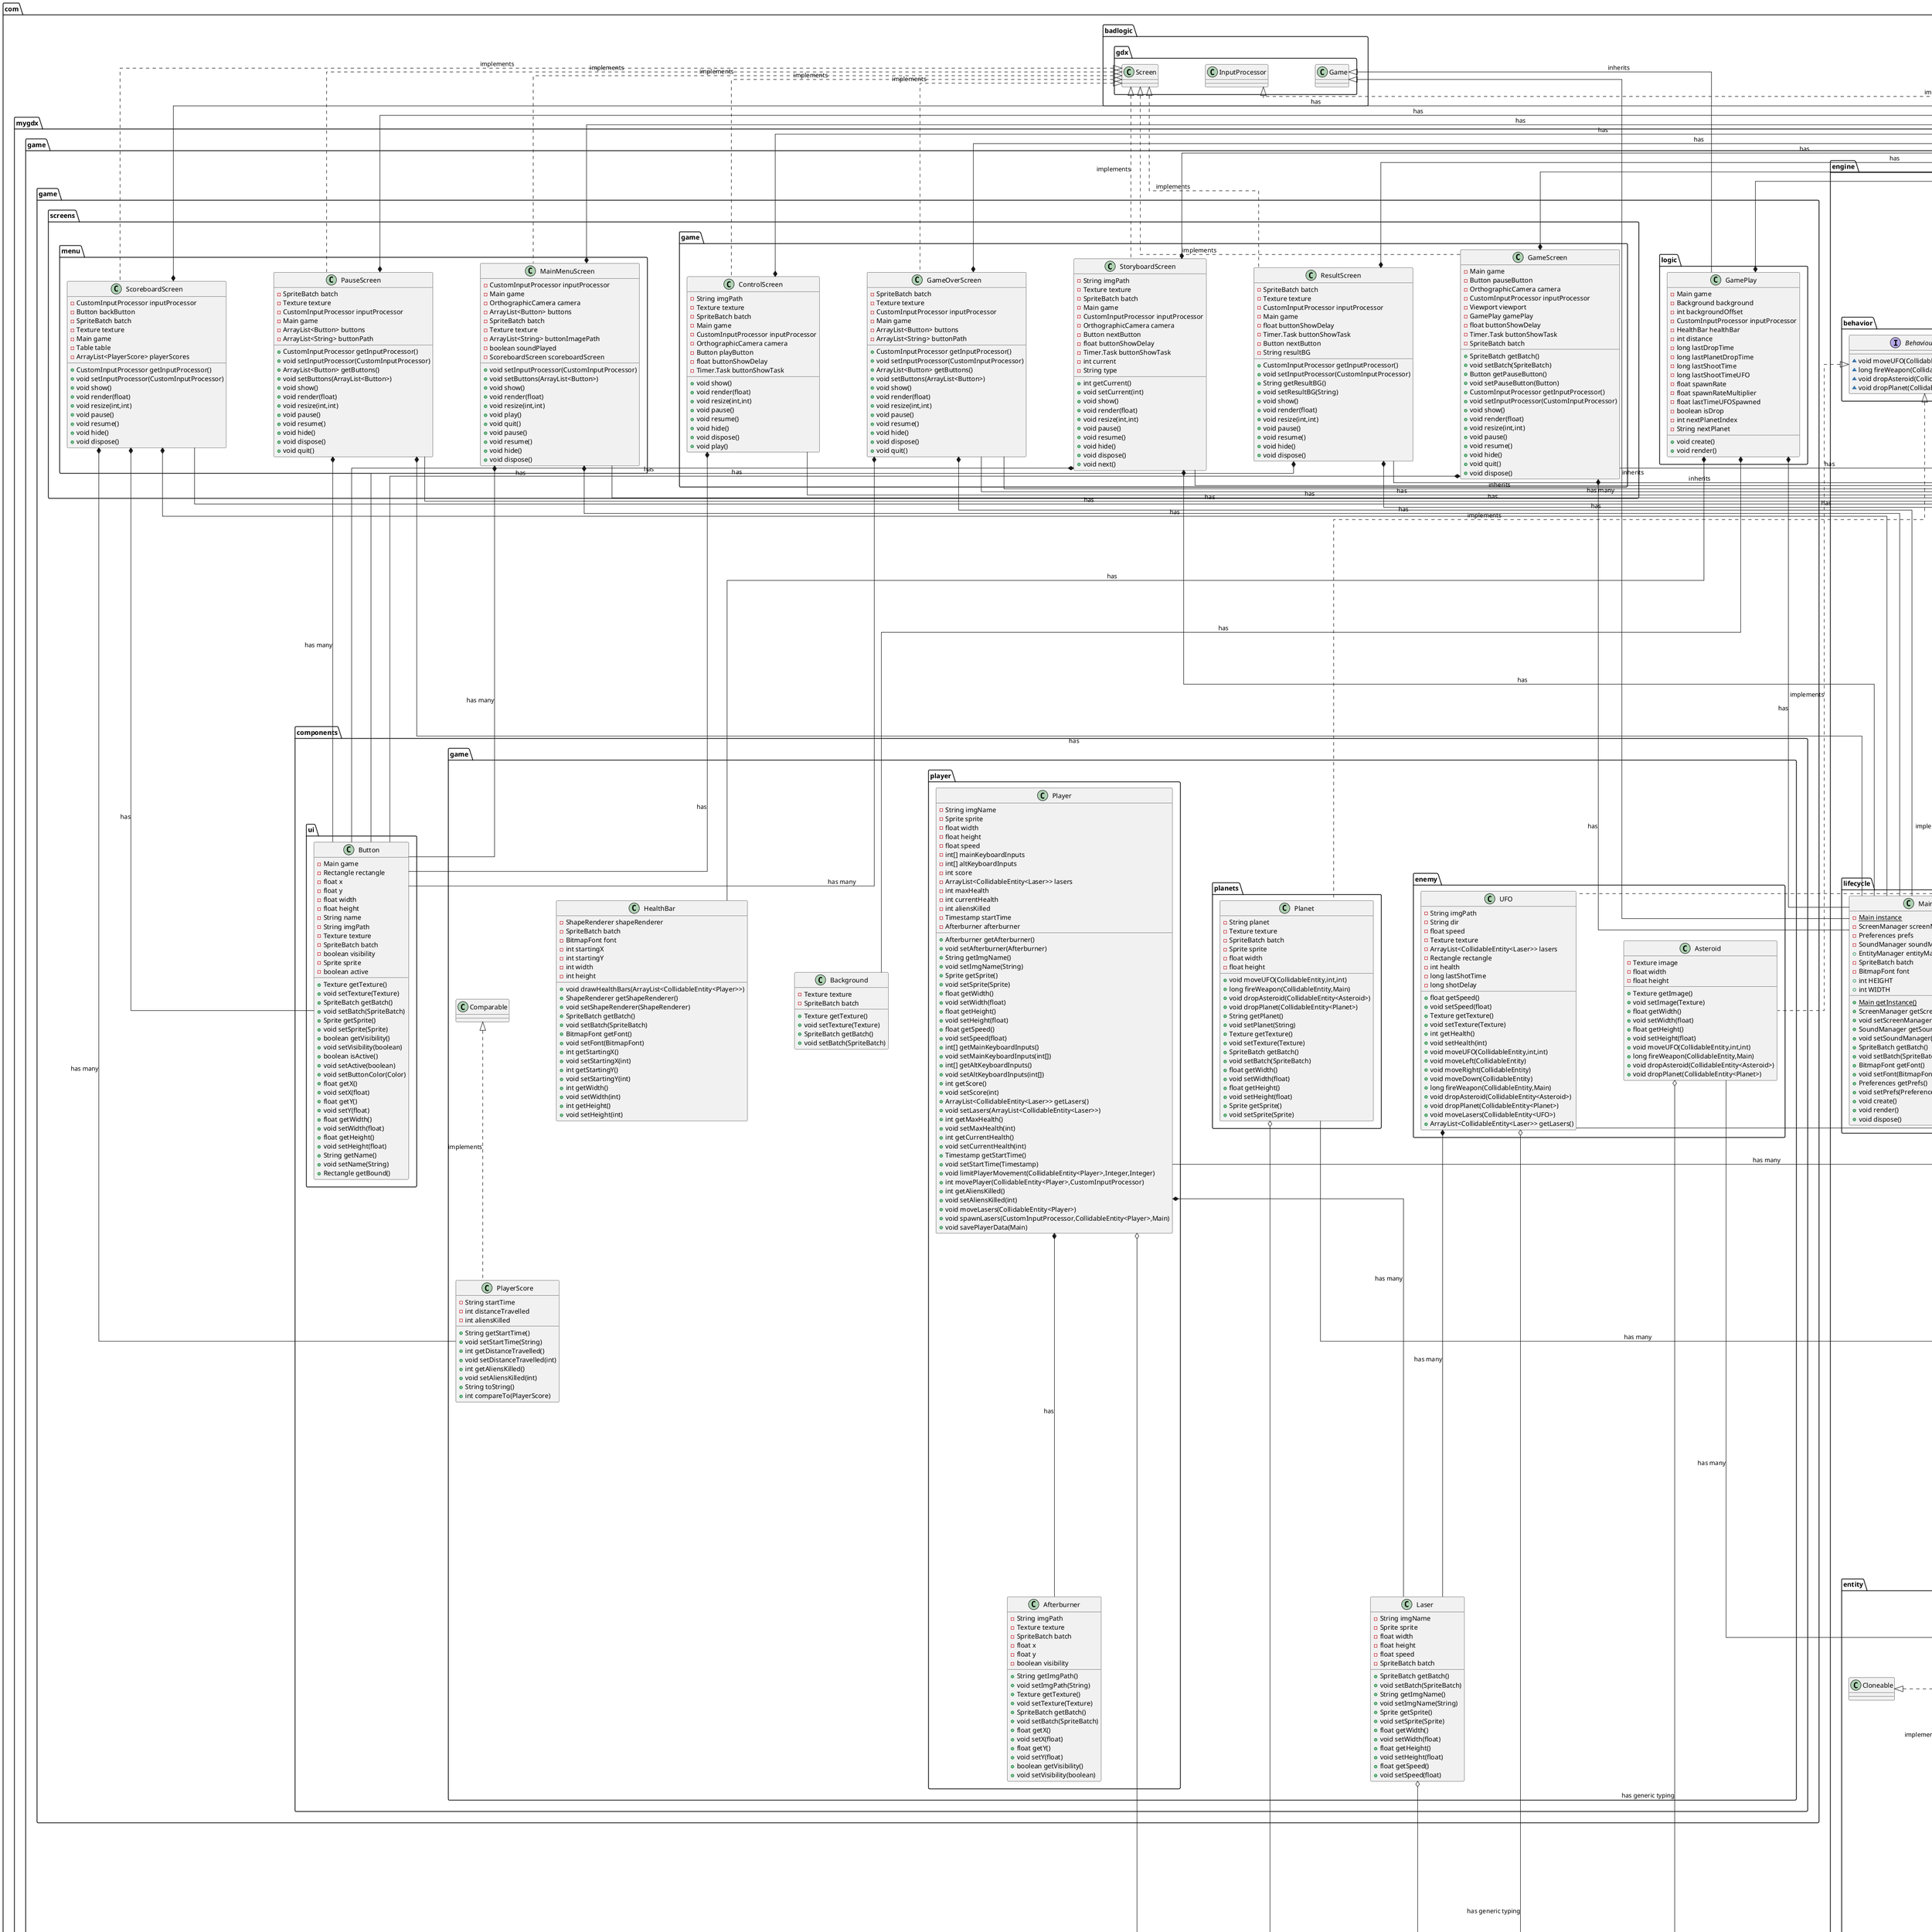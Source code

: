 @startuml

skinparam linetype polyline
skinparam linetype ortho

skinparam nodesep 100
skinparam ranksep 100

class com.mygdx.game.game.logic.GamePlay {
- Main game
- Background background
- int backgroundOffset
- CustomInputProcessor inputProcessor
- HealthBar healthBar
- int distance
- long lastDropTime
- long lastPlanetDropTime
- long lastShootTime
- long lastShootTimeUFO
- float spawnRate
- float spawnRateMultiplier
- float lastTimeUFOSpawned
- boolean isDrop
- int nextPlanetIndex
- String nextPlanet
+ void create()
+ void render()
}
class com.mygdx.game.engine.collision.CollidableEntity {
- float prevX
- float prevY
- float width
- float height
- Rectangle rectangle
+ float getWidth()
+ void setWidth(float)
+ float getHeight()
+ void setHeight(float)
+ Rectangle getRectangle()
+ void setRectangle(Rectangle)
+ float getPrevX()
+ void setPrevX(float)
+ float getPrevY()
+ void setPrevY(float)
+ boolean checkCollision(CollidableEntity,CollidableEntity)
}
abstract class com.mygdx.game.engine.entity.Entity {
- float x
- float y
- T object
+ float getX()
+ void setX(float)
+ float getY()
+ void setY(float)
+ T getObject()
+ void setObject(T)
# Object clone()
+ boolean equals(Object)
+ int hashCode()
}
class com.mygdx.game.game.components.game.planets.Planet {
- String planet
- Texture texture
- SpriteBatch batch
- Sprite sprite
- float width
- float height
+ void moveUFO(CollidableEntity,int,int)
+ long fireWeapon(CollidableEntity,Main)
+ void dropAsteroid(CollidableEntity<Asteroid>)
+ void dropPlanet(CollidableEntity<Planet>)
+ String getPlanet()
+ void setPlanet(String)
+ Texture getTexture()
+ void setTexture(Texture)
+ SpriteBatch getBatch()
+ void setBatch(SpriteBatch)
+ float getWidth()
+ void setWidth(float)
+ float getHeight()
+ void setHeight(float)
+ Sprite getSprite()
+ void setSprite(Sprite)
}
class com.mygdx.game.engine.input.CustomInputProcessor {
+ boolean mouseClicked(int)
+ boolean keyDown(int)
+ boolean keyUp(int)
+ boolean keyTyped(char)
+ boolean touchDown(int,int,int,int)
+ boolean touchUp(int,int,int,int)
+ boolean touchDragged(int,int,int)
+ boolean mouseMoved(int,int)
+ boolean scrolled(float,float)
+ boolean mouseHoverOver(T)
}
class com.mygdx.game.game.components.game.player.Afterburner {
- String imgPath
- Texture texture
- SpriteBatch batch
- float x
- float y
- boolean visibility
+ String getImgPath()
+ void setImgPath(String)
+ Texture getTexture()
+ void setTexture(Texture)
+ SpriteBatch getBatch()
+ void setBatch(SpriteBatch)
+ float getX()
+ void setX(float)
+ float getY()
+ void setY(float)
+ boolean getVisibility()
+ void setVisibility(boolean)
}
class com.mygdx.game.game.components.game.enemy.UFO {
- String imgPath
- String dir
- float speed
- Texture texture
- ArrayList<CollidableEntity<Laser>> lasers
- Rectangle rectangle
- int health
- long lastShotTime
- long shotDelay
+ float getSpeed()
+ void setSpeed(float)
+ Texture getTexture()
+ void setTexture(Texture)
+ int getHealth()
+ void setHealth(int)
+ void moveUFO(CollidableEntity,int,int)
+ void moveLeft(CollidableEntity)
+ void moveRight(CollidableEntity)
+ void moveDown(CollidableEntity)
+ long fireWeapon(CollidableEntity,Main)
+ void dropAsteroid(CollidableEntity<Asteroid>)
+ void dropPlanet(CollidableEntity<Planet>)
+ void moveLasers(CollidableEntity<UFO>)
+ ArrayList<CollidableEntity<Laser>> getLasers()
}
class com.mygdx.game.game.components.ui.Button {
- Main game
- Rectangle rectangle
- float x
- float y
- float width
- float height
- String name
- String imgPath
- Texture texture
- SpriteBatch batch
- boolean visibility
- Sprite sprite
- boolean active
+ Texture getTexture()
+ void setTexture(Texture)
+ SpriteBatch getBatch()
+ void setBatch(SpriteBatch)
+ Sprite getSprite()
+ void setSprite(Sprite)
+ boolean getVisibility()
+ void setVisibility(boolean)
+ boolean isActive()
+ void setActive(boolean)
+ void setButtonColor(Color)
+ float getX()
+ void setX(float)
+ float getY()
+ void setY(float)
+ float getWidth()
+ void setWidth(float)
+ float getHeight()
+ void setHeight(float)
+ String getName()
+ void setName(String)
+ Rectangle getBound()
}
class com.mygdx.game.game.screens.game.ResultScreen {
- SpriteBatch batch
- Texture texture
- CustomInputProcessor inputProcessor
- Main game
- float buttonShowDelay
- Timer.Task buttonShowTask
- Button nextButton
- String resultBG
+ CustomInputProcessor getInputProcessor()
+ void setInputProcessor(CustomInputProcessor)
+ String getResultBG()
+ void setResultBG(String)
+ void show()
+ void render(float)
+ void resize(int,int)
+ void pause()
+ void resume()
+ void hide()
+ void dispose()
}
class com.mygdx.game.engine.screen.ScreenManager {
- ArrayList<String> storyboardImgPath
- ArrayList<String> planetVisitImgPath
- ArrayList<StoryboardScreen> storyboards
- ArrayList<StoryboardScreen> visitPlanetStoryboards
- MainMenuScreen mainMenuScreen
- PauseScreen pauseScreen
- GameOverScreen gameOverScreen
- ScoreboardScreen scoreboardScreen
- ControlScreen controlScreen
- GameScreen gameScreen
- Main game
+ ArrayList<String> getStoryboardImgPath()
+ void setStoryboardImgPath(ArrayList<String>)
+ ArrayList<String> getPlanetVisitImgPath()
+ void setPlanetVisitImgPath(ArrayList<String>)
+ ArrayList<StoryboardScreen> getStoryboards()
+ void setStoryboards(ArrayList<StoryboardScreen>)
+ ArrayList<StoryboardScreen> getVisitPlanetStoryboards()
+ void setVisitPlanetStoryboards(ArrayList<StoryboardScreen>)
+ void setMainMenuScreen(MainMenuScreen)
+ void setPauseScreen(PauseScreen)
+ void setGameOverScreen(GameOverScreen)
+ void setScoreboardScreen(ScoreboardScreen)
+ void setControlScreen(ControlScreen)
+ void setGameScreen(GameScreen)
+ void instantiateScreens()
+ MainMenuScreen getMainMenuScreen()
+ PauseScreen getPauseScreen()
+ GameOverScreen getGameOverScreen()
+ ScoreboardScreen getScoreboardScreen()
+ ControlScreen getControlScreen()
+ GameScreen getGameScreen()
+ void createScreenButtons(int,ArrayList<Button>,float,ArrayList<String>)
+ ArrayList<StoryboardScreen> generateStoryboards(ArrayList<String>,String)
}
class com.mygdx.game.game.screens.game.GameScreen {
- Main game
- Button pauseButton
- OrthographicCamera camera
- CustomInputProcessor inputProcessor
- Viewport viewport
- GamePlay gamePlay
- float buttonShowDelay
- Timer.Task buttonShowTask
- SpriteBatch batch
+ SpriteBatch getBatch()
+ void setBatch(SpriteBatch)
+ Button getPauseButton()
+ void setPauseButton(Button)
+ CustomInputProcessor getInputProcessor()
+ void setInputProcessor(CustomInputProcessor)
+ void show()
+ void render(float)
+ void resize(int,int)
+ void pause()
+ void resume()
+ void hide()
+ void quit()
+ void dispose()
}
class com.mygdx.game.engine.sound.SoundManager {
- {static} Music menuMusic
- {static} Music gameMusic
- {static} Music controlMusic
- {static} Music scoreMusic
- {static} Music pauseMusic
- {static} Music storyMusic
- {static} Sound buttonHover
- {static} Sound buttonClick
- {static} Sound laserPew
- {static} Sound enemyLaserPew
- {static} boolean isPlaying
+ {static} void playMusic(ScreenType)
+ {static} void stopMusic()
+ {static} boolean isPlaying()
+ void playButtonHover()
+ void playButtonClick()
+ void playLaserSound()
+ void playEnemyLaserSound()
+ void dispose()
}
enum com.mygdx.game.engine.sound.ScreenType {
+  MAIN_MENU
+  GAME
+  CONTROL
+  SCORE
+  PAUSE
+  STORY
}
class com.mygdx.game.game.screens.game.ControlScreen {
- String imgPath
- Texture texture
- SpriteBatch batch
- Main game
- CustomInputProcessor inputProcessor
- OrthographicCamera camera
- Button playButton
- float buttonShowDelay
- Timer.Task buttonShowTask
+ void show()
+ void render(float)
+ void resize(int,int)
+ void pause()
+ void resume()
+ void hide()
+ void dispose()
+ void play()
}
interface com.mygdx.game.engine.collision.CollisionManager {
~ boolean checkCollision(CollidableEntity<Player>,CollidableEntity)
}
class com.mygdx.game.game.components.game.HealthBar {
- ShapeRenderer shapeRenderer
- SpriteBatch batch
- BitmapFont font
- int startingX
- int startingY
- int width
- int height
+ void drawHealthBars(ArrayList<CollidableEntity<Player>>)
+ ShapeRenderer getShapeRenderer()
+ void setShapeRenderer(ShapeRenderer)
+ SpriteBatch getBatch()
+ void setBatch(SpriteBatch)
+ BitmapFont getFont()
+ void setFont(BitmapFont)
+ int getStartingX()
+ void setStartingX(int)
+ int getStartingY()
+ void setStartingY(int)
+ int getWidth()
+ void setWidth(int)
+ int getHeight()
+ void setHeight(int)
}
class com.mygdx.game.game.components.game.Laser {
- String imgName
- Sprite sprite
- float width
- float height
- float speed
- SpriteBatch batch
+ SpriteBatch getBatch()
+ void setBatch(SpriteBatch)
+ String getImgName()
+ void setImgName(String)
+ Sprite getSprite()
+ void setSprite(Sprite)
+ float getWidth()
+ void setWidth(float)
+ float getHeight()
+ void setHeight(float)
+ float getSpeed()
+ void setSpeed(float)
}
class com.mygdx.game.engine.entity.EntityManager {
- ArrayList<CollidableEntity<Player>> players
- ArrayList<CollidableEntity<Asteroid>> asteroids
- ArrayList<CollidableEntity<UFO>> UFOs
- ArrayList<CollidableEntity<Planet>> planets
- String[] availablePlanets
- Main game
+ ArrayList<CollidableEntity<Planet>> getPlanets()
+ void setPlanets(ArrayList<CollidableEntity<Planet>>)
+ String[] getAvailablePlanets()
+ void setAvailablePlanets(String[])
+ ArrayList<CollidableEntity<Asteroid>> getAsteroids()
+ void setAsteroids(ArrayList<CollidableEntity<Asteroid>>)
+ ArrayList<CollidableEntity<Player>> getPlayers()
+ void setPlayers(int,int)
+ ArrayList<CollidableEntity<UFO>> getUFOs()
+ void resetFailingObjects()
+ ArrayList spawnEnemy(String)
+ void spawnPlanets()
}
class com.mygdx.game.game.screens.menu.PauseScreen {
- SpriteBatch batch
- Texture texture
- CustomInputProcessor inputProcessor
- Main game
- ArrayList<Button> buttons
- ArrayList<String> buttonPath
+ CustomInputProcessor getInputProcessor()
+ void setInputProcessor(CustomInputProcessor)
+ ArrayList<Button> getButtons()
+ void setButtons(ArrayList<Button>)
+ void show()
+ void render(float)
+ void resize(int,int)
+ void pause()
+ void resume()
+ void hide()
+ void dispose()
+ void quit()
}
class com.mygdx.game.game.components.game.PlayerScore {
- String startTime
- int distanceTravelled
- int aliensKilled
+ String getStartTime()
+ void setStartTime(String)
+ int getDistanceTravelled()
+ void setDistanceTravelled(int)
+ int getAliensKilled()
+ void setAliensKilled(int)
+ String toString()
+ int compareTo(PlayerScore)
}
class com.mygdx.game.game.screens.game.GameOverScreen {
- SpriteBatch batch
- Texture texture
- CustomInputProcessor inputProcessor
- Main game
- ArrayList<Button> buttons
- ArrayList<String> buttonPath
+ CustomInputProcessor getInputProcessor()
+ void setInputProcessor(CustomInputProcessor)
+ ArrayList<Button> getButtons()
+ void setButtons(ArrayList<Button>)
+ void show()
+ void render(float)
+ void resize(int,int)
+ void pause()
+ void resume()
+ void hide()
+ void dispose()
+ void quit()
}
interface com.mygdx.game.engine.behavior.BehaviourManager {
~ void moveUFO(CollidableEntity,int,int)
~ long fireWeapon(CollidableEntity,Main)
~ void dropAsteroid(CollidableEntity<Asteroid>)
~ void dropPlanet(CollidableEntity<Planet>)
}
class com.mygdx.game.engine.lifecycle.Main {
- {static} Main instance
- ScreenManager screenManager
- Preferences prefs
- SoundManager soundManager
+ EntityManager entityManager
- SpriteBatch batch
- BitmapFont font
+ int HEIGHT
+ int WIDTH
+ {static} Main getInstance()
+ ScreenManager getScreenManager()
+ void setScreenManager(ScreenManager)
+ SoundManager getSoundManager()
+ void setSoundManager(SoundManager)
+ SpriteBatch getBatch()
+ void setBatch(SpriteBatch)
+ BitmapFont getFont()
+ void setFont(BitmapFont)
+ Preferences getPrefs()
+ void setPrefs(Preferences)
+ void create()
+ void render()
+ void dispose()
}
class com.mygdx.game.game.components.game.Background {
- Texture texture
- SpriteBatch batch
+ Texture getTexture()
+ void setTexture(Texture)
+ SpriteBatch getBatch()
+ void setBatch(SpriteBatch)
}
class com.mygdx.game.game.screens.menu.MainMenuScreen {
- CustomInputProcessor inputProcessor
- Main game
- OrthographicCamera camera
- ArrayList<Button> buttons
- SpriteBatch batch
- Texture texture
- ArrayList<String> buttonImagePath
- boolean soundPlayed
- ScoreboardScreen scoreboardScreen
+ void setInputProcessor(CustomInputProcessor)
+ void setButtons(ArrayList<Button>)
+ void show()
+ void render(float)
+ void resize(int,int)
+ void play()
+ void quit()
+ void pause()
+ void resume()
+ void hide()
+ void dispose()
}
class com.mygdx.game.game.screens.game.StoryboardScreen {
- String imgPath
- Texture texture
- SpriteBatch batch
- Main game
- CustomInputProcessor inputProcessor
- OrthographicCamera camera
- Button nextButton
- float buttonShowDelay
- Timer.Task buttonShowTask
- int current
- String type
+ int getCurrent()
+ void setCurrent(int)
+ void show()
+ void render(float)
+ void resize(int,int)
+ void pause()
+ void resume()
+ void hide()
+ void dispose()
+ void next()
}
class com.mygdx.game.game.screens.menu.ScoreboardScreen {
- CustomInputProcessor inputProcessor
- Button backButton
- SpriteBatch batch
- Texture texture
- Main game
- Table table
- ArrayList<PlayerScore> playerScores
+ CustomInputProcessor getInputProcessor()
+ void setInputProcessor(CustomInputProcessor)
+ void show()
+ void render(float)
+ void resize(int,int)
+ void pause()
+ void resume()
+ void hide()
+ void dispose()
}
class com.mygdx.game.game.components.game.player.Player {
- String imgName
- Sprite sprite
- float width
- float height
- float speed
- int[] mainKeyboardInputs
- int[] altKeyboardInputs
- int score
- ArrayList<CollidableEntity<Laser>> lasers
- int maxHealth
- int currentHealth
- int aliensKilled
- Timestamp startTime
- Afterburner afterburner
+ Afterburner getAfterburner()
+ void setAfterburner(Afterburner)
+ String getImgName()
+ void setImgName(String)
+ Sprite getSprite()
+ void setSprite(Sprite)
+ float getWidth()
+ void setWidth(float)
+ float getHeight()
+ void setHeight(float)
+ float getSpeed()
+ void setSpeed(float)
+ int[] getMainKeyboardInputs()
+ void setMainKeyboardInputs(int[])
+ int[] getAltKeyboardInputs()
+ void setAltKeyboardInputs(int[])
+ int getScore()
+ void setScore(int)
+ ArrayList<CollidableEntity<Laser>> getLasers()
+ void setLasers(ArrayList<CollidableEntity<Laser>>)
+ int getMaxHealth()
+ void setMaxHealth(int)
+ int getCurrentHealth()
+ void setCurrentHealth(int)
+ Timestamp getStartTime()
+ void setStartTime(Timestamp)
+ void limitPlayerMovement(CollidableEntity<Player>,Integer,Integer)
+ int movePlayer(CollidableEntity<Player>,CustomInputProcessor)
+ int getAliensKilled()
+ void setAliensKilled(int)
+ void moveLasers(CollidableEntity<Player>)
+ void spawnLasers(CustomInputProcessor,CollidableEntity<Player>,Main)
+ void savePlayerData(Main)
}
class com.mygdx.game.game.components.game.enemy.Asteroid {
- Texture image
- float width
- float height
+ Texture getImage()
+ void setImage(Texture)
+ float getWidth()
+ void setWidth(float)
+ float getHeight()
+ void setHeight(float)
+ void moveUFO(CollidableEntity,int,int)
+ long fireWeapon(CollidableEntity,Main)
+ void dropAsteroid(CollidableEntity<Asteroid>)
+ void dropPlanet(CollidableEntity<Planet>)
}


com.badlogic.gdx.Game <|-- com.mygdx.game.game.logic.GamePlay : "inherits"
com.mygdx.game.engine.collision.CollisionManager <|.. com.mygdx.game.engine.collision.CollidableEntity : "implements"
com.mygdx.game.engine.entity.Entity <|-- com.mygdx.game.engine.collision.CollidableEntity : "inherits"
com.mygdx.game.engine.entity.Cloneable <|.. com.mygdx.game.engine.entity.Entity : "implements"
com.mygdx.game.engine.behavior.BehaviourManager <|.. com.mygdx.game.game.components.game.planets.Planet : "implements"
com.badlogic.gdx.InputProcessor <|.. com.mygdx.game.engine.input.CustomInputProcessor : "implements"
com.mygdx.game.engine.behavior.BehaviourManager <|.. com.mygdx.game.game.components.game.enemy.UFO : "implements"
com.badlogic.gdx.Screen <|.. com.mygdx.game.game.screens.game.ResultScreen : "implements"
com.mygdx.game.engine.screen.ScreenManager <|-- com.mygdx.game.game.screens.game.ResultScreen : "inherits"
com.badlogic.gdx.Screen <|.. com.mygdx.game.game.screens.game.GameScreen : "implements"
com.badlogic.gdx.Screen <|.. com.mygdx.game.game.screens.game.ControlScreen : "implements"
com.badlogic.gdx.Screen <|.. com.mygdx.game.game.screens.menu.PauseScreen : "implements"
com.mygdx.game.game.components.game.Comparable <|.. com.mygdx.game.game.components.game.PlayerScore : "implements"
com.badlogic.gdx.Screen <|.. com.mygdx.game.game.screens.game.GameOverScreen : "implements"
com.mygdx.game.engine.screen.ScreenManager <|-- com.mygdx.game.game.screens.game.GameOverScreen : "inherits"
com.badlogic.gdx.Game <|-- com.mygdx.game.engine.lifecycle.Main : "inherits"
com.badlogic.gdx.Screen <|.. com.mygdx.game.game.screens.menu.MainMenuScreen : "implements"
com.badlogic.gdx.Screen <|.. com.mygdx.game.game.screens.game.StoryboardScreen : "implements"
com.badlogic.gdx.Screen <|.. com.mygdx.game.game.screens.menu.ScoreboardScreen : "implements"
com.mygdx.game.engine.behavior.BehaviourManager <|.. com.mygdx.game.game.components.game.enemy.Asteroid : "implements"

com.mygdx.game.game.components.game.planets.Planet o------ com.mygdx.game.engine.collision.CollidableEntity : "has generic typing"
com.mygdx.game.game.components.game.enemy.UFO o------ com.mygdx.game.engine.collision.CollidableEntity : "has generic typing"
com.mygdx.game.game.components.game.enemy.Asteroid o------ com.mygdx.game.engine.collision.CollidableEntity : "has generic typing"
com.mygdx.game.game.components.game.player.Player o------ com.mygdx.game.engine.collision.CollidableEntity : "has generic typing"
com.mygdx.game.game.components.game.Laser o------ com.mygdx.game.engine.collision.CollidableEntity : "has generic typing"

com.mygdx.game.engine.entity.EntityManager *------ com.mygdx.game.game.components.game.planets.Planet :has many
com.mygdx.game.engine.entity.EntityManager *------ com.mygdx.game.game.components.game.enemy.UFO :has many
com.mygdx.game.engine.entity.EntityManager *------ com.mygdx.game.game.components.game.enemy.Asteroid :has many
com.mygdx.game.engine.entity.EntityManager *------ com.mygdx.game.game.components.game.player.Player :has many

com.mygdx.game.game.logic.GamePlay *------ com.mygdx.game.engine.lifecycle.Main :has
com.mygdx.game.game.logic.GamePlay *------ com.mygdx.game.game.components.game.Background :has
com.mygdx.game.game.logic.GamePlay *------ com.mygdx.game.engine.input.CustomInputProcessor :has
com.mygdx.game.game.logic.GamePlay *------ com.mygdx.game.game.components.game.HealthBar :has

com.mygdx.game.engine.lifecycle.Main *------ com.mygdx.game.engine.screen.ScreenManager :has
com.mygdx.game.engine.lifecycle.Main *------ com.mygdx.game.engine.sound.SoundManager :has
com.mygdx.game.engine.lifecycle.Main *------ com.mygdx.game.engine.entity.EntityManager :has

com.mygdx.game.engine.screen.ScreenManager *------ com.mygdx.game.game.screens.game.StoryboardScreen :has many
com.mygdx.game.engine.screen.ScreenManager *------ com.mygdx.game.game.screens.menu.MainMenuScreen :has
com.mygdx.game.engine.screen.ScreenManager *------ com.mygdx.game.game.screens.menu.PauseScreen :has
com.mygdx.game.engine.screen.ScreenManager *------ com.mygdx.game.game.screens.game.GameOverScreen :has
com.mygdx.game.engine.screen.ScreenManager *------ com.mygdx.game.game.screens.menu.ScoreboardScreen :has
com.mygdx.game.engine.screen.ScreenManager *------ com.mygdx.game.game.screens.game.ControlScreen :has
com.mygdx.game.engine.screen.ScreenManager *------ com.mygdx.game.game.screens.game.GameScreen :has
com.mygdx.game.engine.screen.ScreenManager *------ com.mygdx.game.engine.lifecycle.Main :has

com.mygdx.game.game.components.game.enemy.UFO *------ com.mygdx.game.game.components.game.Laser :has many

com.mygdx.game.game.components.game.player.Player *------ com.mygdx.game.game.components.game.Laser :has many
com.mygdx.game.game.components.game.player.Player *------ com.mygdx.game.game.components.game.player.Afterburner :has

com.mygdx.game.game.screens.game.ControlScreen *------ com.mygdx.game.engine.input.CustomInputProcessor :has
com.mygdx.game.game.screens.game.ControlScreen *------ com.mygdx.game.game.components.ui.Button :has

com.mygdx.game.game.screens.game.GameOverScreen *------ com.mygdx.game.engine.input.CustomInputProcessor :has
com.mygdx.game.game.screens.game.GameOverScreen *------ com.mygdx.game.engine.lifecycle.Main :has
com.mygdx.game.game.screens.game.GameOverScreen *------ com.mygdx.game.game.components.ui.Button :has many

com.mygdx.game.game.screens.game.GameScreen *------ com.mygdx.game.engine.lifecycle.Main :has
com.mygdx.game.game.screens.game.GameScreen *------ com.mygdx.game.game.components.ui.Button :has
com.mygdx.game.game.screens.game.GameScreen *------ com.mygdx.game.engine.input.CustomInputProcessor :has

com.mygdx.game.game.screens.game.ResultScreen *------ com.mygdx.game.engine.input.CustomInputProcessor :has
com.mygdx.game.game.screens.game.ResultScreen *------ com.mygdx.game.engine.lifecycle.Main :has
com.mygdx.game.game.screens.game.ResultScreen *------ com.mygdx.game.game.components.ui.Button :has

com.mygdx.game.game.screens.game.StoryboardScreen *------ com.mygdx.game.engine.input.CustomInputProcessor :has
com.mygdx.game.game.screens.game.StoryboardScreen *------ com.mygdx.game.engine.lifecycle.Main :has
com.mygdx.game.game.screens.game.StoryboardScreen *------ com.mygdx.game.game.components.ui.Button :has

com.mygdx.game.game.screens.menu.MainMenuScreen *------ com.mygdx.game.engine.input.CustomInputProcessor :has
com.mygdx.game.game.screens.menu.MainMenuScreen *------ com.mygdx.game.engine.lifecycle.Main :has
com.mygdx.game.game.screens.menu.MainMenuScreen *------ com.mygdx.game.game.components.ui.Button :has many

com.mygdx.game.game.screens.menu.PauseScreen *------ com.mygdx.game.engine.input.CustomInputProcessor :has
com.mygdx.game.game.screens.menu.PauseScreen *------ com.mygdx.game.engine.lifecycle.Main :has
com.mygdx.game.game.screens.menu.PauseScreen *------ com.mygdx.game.game.components.ui.Button :has many

com.mygdx.game.game.screens.menu.ScoreboardScreen *------ com.mygdx.game.engine.input.CustomInputProcessor :has
com.mygdx.game.game.screens.menu.ScoreboardScreen *------ com.mygdx.game.engine.lifecycle.Main :has
com.mygdx.game.game.screens.menu.ScoreboardScreen *------ com.mygdx.game.game.components.ui.Button :has
com.mygdx.game.game.screens.menu.ScoreboardScreen *------ com.mygdx.game.game.components.game.PlayerScore :has many


@enduml
